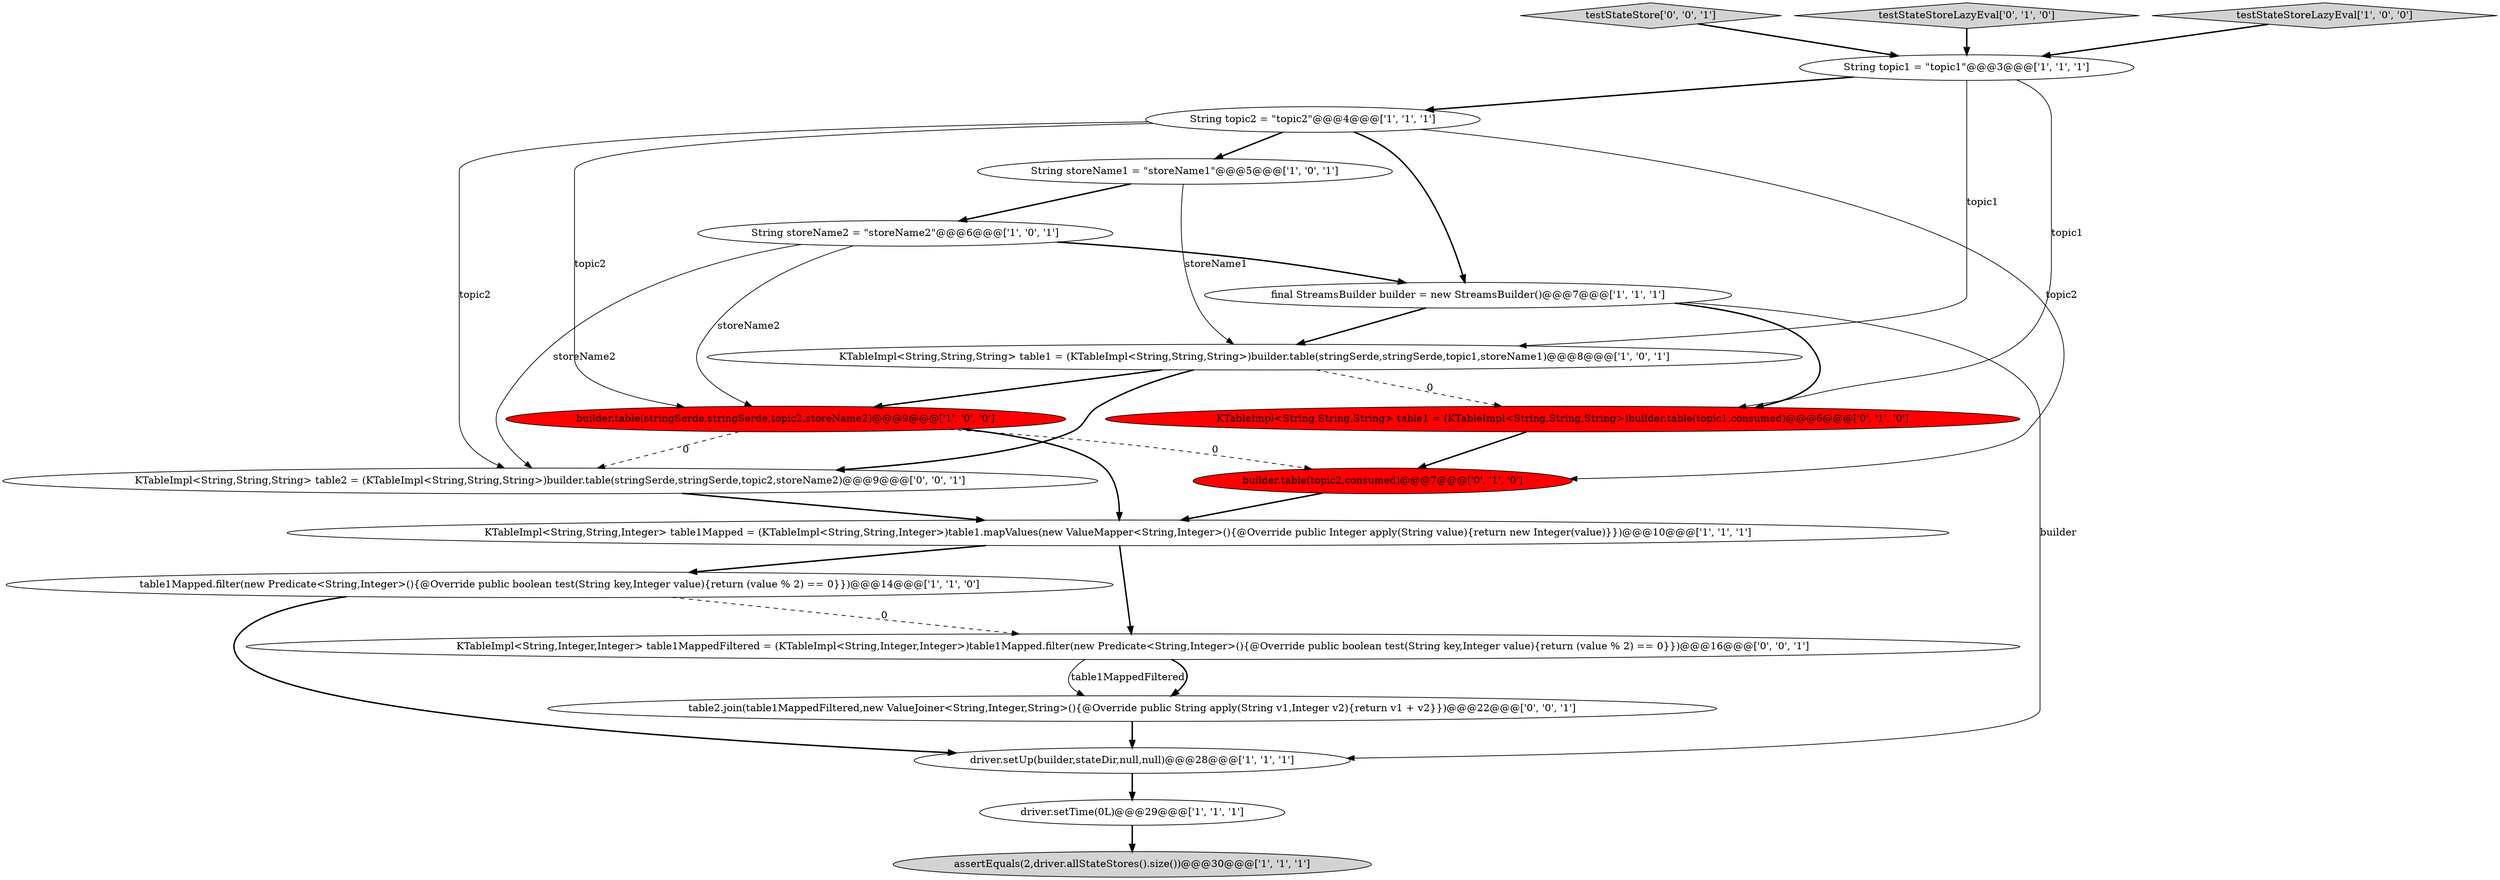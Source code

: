digraph {
18 [style = filled, label = "KTableImpl<String,Integer,Integer> table1MappedFiltered = (KTableImpl<String,Integer,Integer>)table1Mapped.filter(new Predicate<String,Integer>(){@Override public boolean test(String key,Integer value){return (value % 2) == 0}})@@@16@@@['0', '0', '1']", fillcolor = white, shape = ellipse image = "AAA0AAABBB3BBB"];
14 [style = filled, label = "builder.table(topic2,consumed)@@@7@@@['0', '1', '0']", fillcolor = red, shape = ellipse image = "AAA1AAABBB2BBB"];
0 [style = filled, label = "String storeName2 = \"storeName2\"@@@6@@@['1', '0', '1']", fillcolor = white, shape = ellipse image = "AAA0AAABBB1BBB"];
19 [style = filled, label = "testStateStore['0', '0', '1']", fillcolor = lightgray, shape = diamond image = "AAA0AAABBB3BBB"];
5 [style = filled, label = "String storeName1 = \"storeName1\"@@@5@@@['1', '0', '1']", fillcolor = white, shape = ellipse image = "AAA0AAABBB1BBB"];
9 [style = filled, label = "builder.table(stringSerde,stringSerde,topic2,storeName2)@@@9@@@['1', '0', '0']", fillcolor = red, shape = ellipse image = "AAA1AAABBB1BBB"];
16 [style = filled, label = "KTableImpl<String,String,String> table2 = (KTableImpl<String,String,String>)builder.table(stringSerde,stringSerde,topic2,storeName2)@@@9@@@['0', '0', '1']", fillcolor = white, shape = ellipse image = "AAA0AAABBB3BBB"];
3 [style = filled, label = "String topic2 = \"topic2\"@@@4@@@['1', '1', '1']", fillcolor = white, shape = ellipse image = "AAA0AAABBB1BBB"];
13 [style = filled, label = "testStateStoreLazyEval['0', '1', '0']", fillcolor = lightgray, shape = diamond image = "AAA0AAABBB2BBB"];
4 [style = filled, label = "assertEquals(2,driver.allStateStores().size())@@@30@@@['1', '1', '1']", fillcolor = lightgray, shape = ellipse image = "AAA0AAABBB1BBB"];
15 [style = filled, label = "KTableImpl<String,String,String> table1 = (KTableImpl<String,String,String>)builder.table(topic1,consumed)@@@6@@@['0', '1', '0']", fillcolor = red, shape = ellipse image = "AAA1AAABBB2BBB"];
10 [style = filled, label = "final StreamsBuilder builder = new StreamsBuilder()@@@7@@@['1', '1', '1']", fillcolor = white, shape = ellipse image = "AAA0AAABBB1BBB"];
12 [style = filled, label = "testStateStoreLazyEval['1', '0', '0']", fillcolor = lightgray, shape = diamond image = "AAA0AAABBB1BBB"];
17 [style = filled, label = "table2.join(table1MappedFiltered,new ValueJoiner<String,Integer,String>(){@Override public String apply(String v1,Integer v2){return v1 + v2}})@@@22@@@['0', '0', '1']", fillcolor = white, shape = ellipse image = "AAA0AAABBB3BBB"];
1 [style = filled, label = "table1Mapped.filter(new Predicate<String,Integer>(){@Override public boolean test(String key,Integer value){return (value % 2) == 0}})@@@14@@@['1', '1', '0']", fillcolor = white, shape = ellipse image = "AAA0AAABBB1BBB"];
8 [style = filled, label = "String topic1 = \"topic1\"@@@3@@@['1', '1', '1']", fillcolor = white, shape = ellipse image = "AAA0AAABBB1BBB"];
2 [style = filled, label = "driver.setTime(0L)@@@29@@@['1', '1', '1']", fillcolor = white, shape = ellipse image = "AAA0AAABBB1BBB"];
6 [style = filled, label = "driver.setUp(builder,stateDir,null,null)@@@28@@@['1', '1', '1']", fillcolor = white, shape = ellipse image = "AAA0AAABBB1BBB"];
11 [style = filled, label = "KTableImpl<String,String,Integer> table1Mapped = (KTableImpl<String,String,Integer>)table1.mapValues(new ValueMapper<String,Integer>(){@Override public Integer apply(String value){return new Integer(value)}})@@@10@@@['1', '1', '1']", fillcolor = white, shape = ellipse image = "AAA0AAABBB1BBB"];
7 [style = filled, label = "KTableImpl<String,String,String> table1 = (KTableImpl<String,String,String>)builder.table(stringSerde,stringSerde,topic1,storeName1)@@@8@@@['1', '0', '1']", fillcolor = white, shape = ellipse image = "AAA0AAABBB1BBB"];
9->16 [style = dashed, label="0"];
18->17 [style = solid, label="table1MappedFiltered"];
16->11 [style = bold, label=""];
10->15 [style = bold, label=""];
9->11 [style = bold, label=""];
15->14 [style = bold, label=""];
17->6 [style = bold, label=""];
11->1 [style = bold, label=""];
0->9 [style = solid, label="storeName2"];
3->16 [style = solid, label="topic2"];
0->16 [style = solid, label="storeName2"];
8->3 [style = bold, label=""];
18->17 [style = bold, label=""];
1->18 [style = dashed, label="0"];
8->7 [style = solid, label="topic1"];
2->4 [style = bold, label=""];
10->7 [style = bold, label=""];
3->14 [style = solid, label="topic2"];
11->18 [style = bold, label=""];
19->8 [style = bold, label=""];
6->2 [style = bold, label=""];
7->9 [style = bold, label=""];
10->6 [style = solid, label="builder"];
3->10 [style = bold, label=""];
0->10 [style = bold, label=""];
3->5 [style = bold, label=""];
1->6 [style = bold, label=""];
9->14 [style = dashed, label="0"];
5->0 [style = bold, label=""];
8->15 [style = solid, label="topic1"];
12->8 [style = bold, label=""];
7->16 [style = bold, label=""];
7->15 [style = dashed, label="0"];
3->9 [style = solid, label="topic2"];
13->8 [style = bold, label=""];
5->7 [style = solid, label="storeName1"];
14->11 [style = bold, label=""];
}
